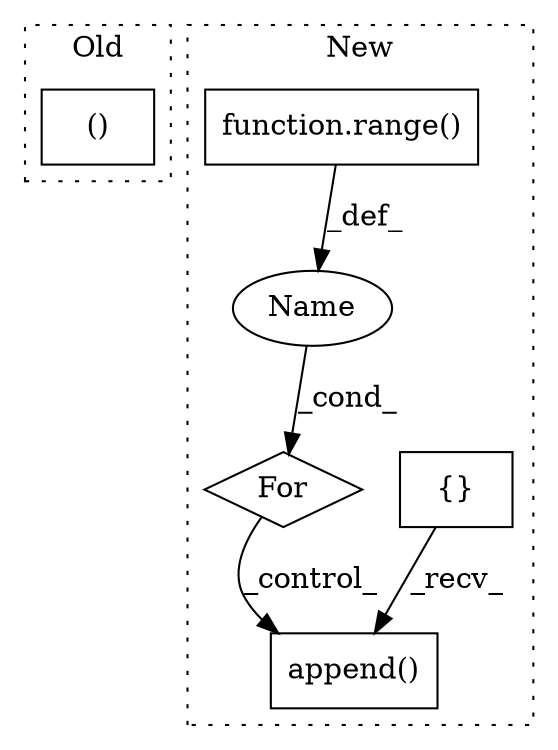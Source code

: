 digraph G {
subgraph cluster0 {
1 [label="()" a="54" s="4461" l="3" shape="box"];
label = "Old";
style="dotted";
}
subgraph cluster1 {
2 [label="append()" a="75" s="4736,4771" l="18,1" shape="box"];
3 [label="{}" a="59" s="4694,4694" l="2,1" shape="box"];
4 [label="function.range()" a="75" s="4714,4721" l="6,1" shape="box"];
5 [label="Name" a="87" s="4709" l="1" shape="ellipse"];
6 [label="For" a="107" s="4705,4722" l="4,14" shape="diamond"];
label = "New";
style="dotted";
}
3 -> 2 [label="_recv_"];
4 -> 5 [label="_def_"];
5 -> 6 [label="_cond_"];
6 -> 2 [label="_control_"];
}